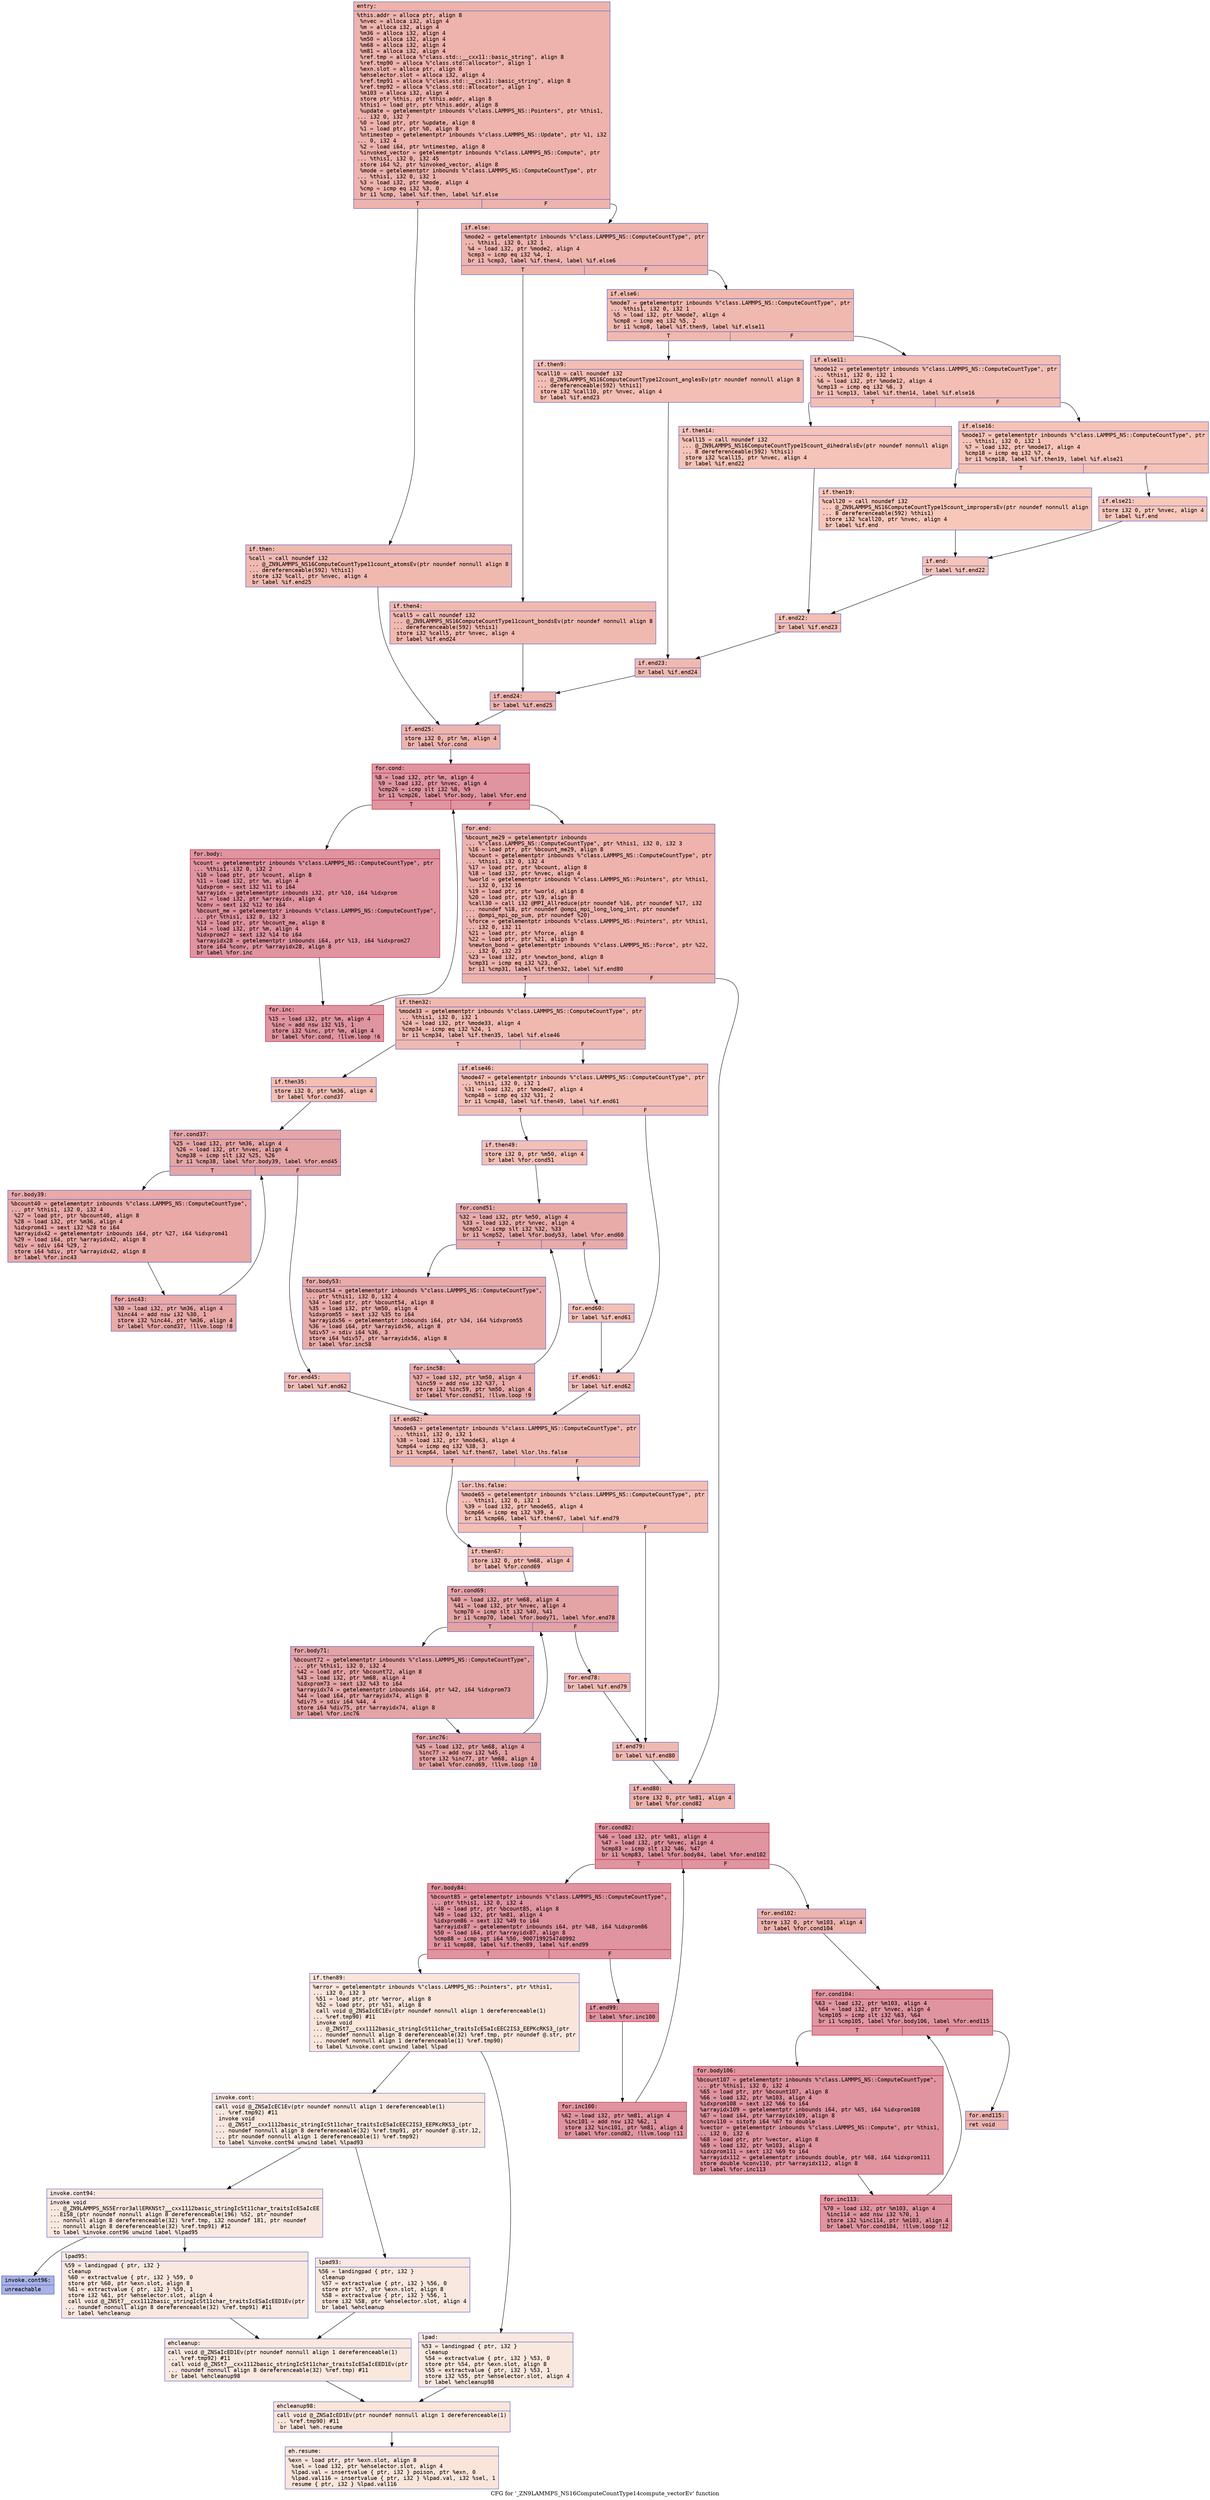 digraph "CFG for '_ZN9LAMMPS_NS16ComputeCountType14compute_vectorEv' function" {
	label="CFG for '_ZN9LAMMPS_NS16ComputeCountType14compute_vectorEv' function";

	Node0x555b7f49bc10 [shape=record,color="#3d50c3ff", style=filled, fillcolor="#d6524470" fontname="Courier",label="{entry:\l|  %this.addr = alloca ptr, align 8\l  %nvec = alloca i32, align 4\l  %m = alloca i32, align 4\l  %m36 = alloca i32, align 4\l  %m50 = alloca i32, align 4\l  %m68 = alloca i32, align 4\l  %m81 = alloca i32, align 4\l  %ref.tmp = alloca %\"class.std::__cxx11::basic_string\", align 8\l  %ref.tmp90 = alloca %\"class.std::allocator\", align 1\l  %exn.slot = alloca ptr, align 8\l  %ehselector.slot = alloca i32, align 4\l  %ref.tmp91 = alloca %\"class.std::__cxx11::basic_string\", align 8\l  %ref.tmp92 = alloca %\"class.std::allocator\", align 1\l  %m103 = alloca i32, align 4\l  store ptr %this, ptr %this.addr, align 8\l  %this1 = load ptr, ptr %this.addr, align 8\l  %update = getelementptr inbounds %\"class.LAMMPS_NS::Pointers\", ptr %this1,\l... i32 0, i32 7\l  %0 = load ptr, ptr %update, align 8\l  %1 = load ptr, ptr %0, align 8\l  %ntimestep = getelementptr inbounds %\"class.LAMMPS_NS::Update\", ptr %1, i32\l... 0, i32 4\l  %2 = load i64, ptr %ntimestep, align 8\l  %invoked_vector = getelementptr inbounds %\"class.LAMMPS_NS::Compute\", ptr\l... %this1, i32 0, i32 45\l  store i64 %2, ptr %invoked_vector, align 8\l  %mode = getelementptr inbounds %\"class.LAMMPS_NS::ComputeCountType\", ptr\l... %this1, i32 0, i32 1\l  %3 = load i32, ptr %mode, align 4\l  %cmp = icmp eq i32 %3, 0\l  br i1 %cmp, label %if.then, label %if.else\l|{<s0>T|<s1>F}}"];
	Node0x555b7f49bc10:s0 -> Node0x555b7f49d250[tooltip="entry -> if.then\nProbability 37.50%" ];
	Node0x555b7f49bc10:s1 -> Node0x555b7f49d2c0[tooltip="entry -> if.else\nProbability 62.50%" ];
	Node0x555b7f49d250 [shape=record,color="#3d50c3ff", style=filled, fillcolor="#de614d70" fontname="Courier",label="{if.then:\l|  %call = call noundef i32\l... @_ZN9LAMMPS_NS16ComputeCountType11count_atomsEv(ptr noundef nonnull align 8\l... dereferenceable(592) %this1)\l  store i32 %call, ptr %nvec, align 4\l  br label %if.end25\l}"];
	Node0x555b7f49d250 -> Node0x555b7f49c6f0[tooltip="if.then -> if.end25\nProbability 100.00%" ];
	Node0x555b7f49d2c0 [shape=record,color="#3d50c3ff", style=filled, fillcolor="#d8564670" fontname="Courier",label="{if.else:\l|  %mode2 = getelementptr inbounds %\"class.LAMMPS_NS::ComputeCountType\", ptr\l... %this1, i32 0, i32 1\l  %4 = load i32, ptr %mode2, align 4\l  %cmp3 = icmp eq i32 %4, 1\l  br i1 %cmp3, label %if.then4, label %if.else6\l|{<s0>T|<s1>F}}"];
	Node0x555b7f49d2c0:s0 -> Node0x555b7f49daa0[tooltip="if.else -> if.then4\nProbability 50.00%" ];
	Node0x555b7f49d2c0:s1 -> Node0x555b7f49db20[tooltip="if.else -> if.else6\nProbability 50.00%" ];
	Node0x555b7f49daa0 [shape=record,color="#3d50c3ff", style=filled, fillcolor="#de614d70" fontname="Courier",label="{if.then4:\l|  %call5 = call noundef i32\l... @_ZN9LAMMPS_NS16ComputeCountType11count_bondsEv(ptr noundef nonnull align 8\l... dereferenceable(592) %this1)\l  store i32 %call5, ptr %nvec, align 4\l  br label %if.end24\l}"];
	Node0x555b7f49daa0 -> Node0x555b7f49dec0[tooltip="if.then4 -> if.end24\nProbability 100.00%" ];
	Node0x555b7f49db20 [shape=record,color="#3d50c3ff", style=filled, fillcolor="#de614d70" fontname="Courier",label="{if.else6:\l|  %mode7 = getelementptr inbounds %\"class.LAMMPS_NS::ComputeCountType\", ptr\l... %this1, i32 0, i32 1\l  %5 = load i32, ptr %mode7, align 4\l  %cmp8 = icmp eq i32 %5, 2\l  br i1 %cmp8, label %if.then9, label %if.else11\l|{<s0>T|<s1>F}}"];
	Node0x555b7f49db20:s0 -> Node0x555b7f49e1c0[tooltip="if.else6 -> if.then9\nProbability 50.00%" ];
	Node0x555b7f49db20:s1 -> Node0x555b7f49e240[tooltip="if.else6 -> if.else11\nProbability 50.00%" ];
	Node0x555b7f49e1c0 [shape=record,color="#3d50c3ff", style=filled, fillcolor="#e36c5570" fontname="Courier",label="{if.then9:\l|  %call10 = call noundef i32\l... @_ZN9LAMMPS_NS16ComputeCountType12count_anglesEv(ptr noundef nonnull align 8\l... dereferenceable(592) %this1)\l  store i32 %call10, ptr %nvec, align 4\l  br label %if.end23\l}"];
	Node0x555b7f49e1c0 -> Node0x555b7f49e5e0[tooltip="if.then9 -> if.end23\nProbability 100.00%" ];
	Node0x555b7f49e240 [shape=record,color="#3d50c3ff", style=filled, fillcolor="#e36c5570" fontname="Courier",label="{if.else11:\l|  %mode12 = getelementptr inbounds %\"class.LAMMPS_NS::ComputeCountType\", ptr\l... %this1, i32 0, i32 1\l  %6 = load i32, ptr %mode12, align 4\l  %cmp13 = icmp eq i32 %6, 3\l  br i1 %cmp13, label %if.then14, label %if.else16\l|{<s0>T|<s1>F}}"];
	Node0x555b7f49e240:s0 -> Node0x555b7f49e940[tooltip="if.else11 -> if.then14\nProbability 50.00%" ];
	Node0x555b7f49e240:s1 -> Node0x555b7f49e9c0[tooltip="if.else11 -> if.else16\nProbability 50.00%" ];
	Node0x555b7f49e940 [shape=record,color="#3d50c3ff", style=filled, fillcolor="#e8765c70" fontname="Courier",label="{if.then14:\l|  %call15 = call noundef i32\l... @_ZN9LAMMPS_NS16ComputeCountType15count_dihedralsEv(ptr noundef nonnull align\l... 8 dereferenceable(592) %this1)\l  store i32 %call15, ptr %nvec, align 4\l  br label %if.end22\l}"];
	Node0x555b7f49e940 -> Node0x555b7f49edc0[tooltip="if.then14 -> if.end22\nProbability 100.00%" ];
	Node0x555b7f49e9c0 [shape=record,color="#3d50c3ff", style=filled, fillcolor="#e8765c70" fontname="Courier",label="{if.else16:\l|  %mode17 = getelementptr inbounds %\"class.LAMMPS_NS::ComputeCountType\", ptr\l... %this1, i32 0, i32 1\l  %7 = load i32, ptr %mode17, align 4\l  %cmp18 = icmp eq i32 %7, 4\l  br i1 %cmp18, label %if.then19, label %if.else21\l|{<s0>T|<s1>F}}"];
	Node0x555b7f49e9c0:s0 -> Node0x555b7f49f120[tooltip="if.else16 -> if.then19\nProbability 50.00%" ];
	Node0x555b7f49e9c0:s1 -> Node0x555b7f49f1a0[tooltip="if.else16 -> if.else21\nProbability 50.00%" ];
	Node0x555b7f49f120 [shape=record,color="#3d50c3ff", style=filled, fillcolor="#ec7f6370" fontname="Courier",label="{if.then19:\l|  %call20 = call noundef i32\l... @_ZN9LAMMPS_NS16ComputeCountType15count_impropersEv(ptr noundef nonnull align\l... 8 dereferenceable(592) %this1)\l  store i32 %call20, ptr %nvec, align 4\l  br label %if.end\l}"];
	Node0x555b7f49f120 -> Node0x555b7f49fbc0[tooltip="if.then19 -> if.end\nProbability 100.00%" ];
	Node0x555b7f49f1a0 [shape=record,color="#3d50c3ff", style=filled, fillcolor="#ec7f6370" fontname="Courier",label="{if.else21:\l|  store i32 0, ptr %nvec, align 4\l  br label %if.end\l}"];
	Node0x555b7f49f1a0 -> Node0x555b7f49fbc0[tooltip="if.else21 -> if.end\nProbability 100.00%" ];
	Node0x555b7f49fbc0 [shape=record,color="#3d50c3ff", style=filled, fillcolor="#e8765c70" fontname="Courier",label="{if.end:\l|  br label %if.end22\l}"];
	Node0x555b7f49fbc0 -> Node0x555b7f49edc0[tooltip="if.end -> if.end22\nProbability 100.00%" ];
	Node0x555b7f49edc0 [shape=record,color="#3d50c3ff", style=filled, fillcolor="#e36c5570" fontname="Courier",label="{if.end22:\l|  br label %if.end23\l}"];
	Node0x555b7f49edc0 -> Node0x555b7f49e5e0[tooltip="if.end22 -> if.end23\nProbability 100.00%" ];
	Node0x555b7f49e5e0 [shape=record,color="#3d50c3ff", style=filled, fillcolor="#de614d70" fontname="Courier",label="{if.end23:\l|  br label %if.end24\l}"];
	Node0x555b7f49e5e0 -> Node0x555b7f49dec0[tooltip="if.end23 -> if.end24\nProbability 100.00%" ];
	Node0x555b7f49dec0 [shape=record,color="#3d50c3ff", style=filled, fillcolor="#d8564670" fontname="Courier",label="{if.end24:\l|  br label %if.end25\l}"];
	Node0x555b7f49dec0 -> Node0x555b7f49c6f0[tooltip="if.end24 -> if.end25\nProbability 100.00%" ];
	Node0x555b7f49c6f0 [shape=record,color="#3d50c3ff", style=filled, fillcolor="#d6524470" fontname="Courier",label="{if.end25:\l|  store i32 0, ptr %m, align 4\l  br label %for.cond\l}"];
	Node0x555b7f49c6f0 -> Node0x555b7f4a0070[tooltip="if.end25 -> for.cond\nProbability 100.00%" ];
	Node0x555b7f4a0070 [shape=record,color="#b70d28ff", style=filled, fillcolor="#b70d2870" fontname="Courier",label="{for.cond:\l|  %8 = load i32, ptr %m, align 4\l  %9 = load i32, ptr %nvec, align 4\l  %cmp26 = icmp slt i32 %8, %9\l  br i1 %cmp26, label %for.body, label %for.end\l|{<s0>T|<s1>F}}"];
	Node0x555b7f4a0070:s0 -> Node0x555b7f4a0310[tooltip="for.cond -> for.body\nProbability 96.88%" ];
	Node0x555b7f4a0070:s1 -> Node0x555b7f4a0390[tooltip="for.cond -> for.end\nProbability 3.12%" ];
	Node0x555b7f4a0310 [shape=record,color="#b70d28ff", style=filled, fillcolor="#b70d2870" fontname="Courier",label="{for.body:\l|  %count = getelementptr inbounds %\"class.LAMMPS_NS::ComputeCountType\", ptr\l... %this1, i32 0, i32 2\l  %10 = load ptr, ptr %count, align 8\l  %11 = load i32, ptr %m, align 4\l  %idxprom = sext i32 %11 to i64\l  %arrayidx = getelementptr inbounds i32, ptr %10, i64 %idxprom\l  %12 = load i32, ptr %arrayidx, align 4\l  %conv = sext i32 %12 to i64\l  %bcount_me = getelementptr inbounds %\"class.LAMMPS_NS::ComputeCountType\",\l... ptr %this1, i32 0, i32 3\l  %13 = load ptr, ptr %bcount_me, align 8\l  %14 = load i32, ptr %m, align 4\l  %idxprom27 = sext i32 %14 to i64\l  %arrayidx28 = getelementptr inbounds i64, ptr %13, i64 %idxprom27\l  store i64 %conv, ptr %arrayidx28, align 8\l  br label %for.inc\l}"];
	Node0x555b7f4a0310 -> Node0x555b7f4a0d00[tooltip="for.body -> for.inc\nProbability 100.00%" ];
	Node0x555b7f4a0d00 [shape=record,color="#b70d28ff", style=filled, fillcolor="#b70d2870" fontname="Courier",label="{for.inc:\l|  %15 = load i32, ptr %m, align 4\l  %inc = add nsw i32 %15, 1\l  store i32 %inc, ptr %m, align 4\l  br label %for.cond, !llvm.loop !6\l}"];
	Node0x555b7f4a0d00 -> Node0x555b7f4a0070[tooltip="for.inc -> for.cond\nProbability 100.00%" ];
	Node0x555b7f4a0390 [shape=record,color="#3d50c3ff", style=filled, fillcolor="#d6524470" fontname="Courier",label="{for.end:\l|  %bcount_me29 = getelementptr inbounds\l... %\"class.LAMMPS_NS::ComputeCountType\", ptr %this1, i32 0, i32 3\l  %16 = load ptr, ptr %bcount_me29, align 8\l  %bcount = getelementptr inbounds %\"class.LAMMPS_NS::ComputeCountType\", ptr\l... %this1, i32 0, i32 4\l  %17 = load ptr, ptr %bcount, align 8\l  %18 = load i32, ptr %nvec, align 4\l  %world = getelementptr inbounds %\"class.LAMMPS_NS::Pointers\", ptr %this1,\l... i32 0, i32 16\l  %19 = load ptr, ptr %world, align 8\l  %20 = load ptr, ptr %19, align 8\l  %call30 = call i32 @MPI_Allreduce(ptr noundef %16, ptr noundef %17, i32\l... noundef %18, ptr noundef @ompi_mpi_long_long_int, ptr noundef\l... @ompi_mpi_op_sum, ptr noundef %20)\l  %force = getelementptr inbounds %\"class.LAMMPS_NS::Pointers\", ptr %this1,\l... i32 0, i32 11\l  %21 = load ptr, ptr %force, align 8\l  %22 = load ptr, ptr %21, align 8\l  %newton_bond = getelementptr inbounds %\"class.LAMMPS_NS::Force\", ptr %22,\l... i32 0, i32 23\l  %23 = load i32, ptr %newton_bond, align 8\l  %cmp31 = icmp eq i32 %23, 0\l  br i1 %cmp31, label %if.then32, label %if.end80\l|{<s0>T|<s1>F}}"];
	Node0x555b7f4a0390:s0 -> Node0x555b7f4a1c40[tooltip="for.end -> if.then32\nProbability 37.50%" ];
	Node0x555b7f4a0390:s1 -> Node0x555b7f4a1c90[tooltip="for.end -> if.end80\nProbability 62.50%" ];
	Node0x555b7f4a1c40 [shape=record,color="#3d50c3ff", style=filled, fillcolor="#de614d70" fontname="Courier",label="{if.then32:\l|  %mode33 = getelementptr inbounds %\"class.LAMMPS_NS::ComputeCountType\", ptr\l... %this1, i32 0, i32 1\l  %24 = load i32, ptr %mode33, align 4\l  %cmp34 = icmp eq i32 %24, 1\l  br i1 %cmp34, label %if.then35, label %if.else46\l|{<s0>T|<s1>F}}"];
	Node0x555b7f4a1c40:s0 -> Node0x555b7f4a1fd0[tooltip="if.then32 -> if.then35\nProbability 50.00%" ];
	Node0x555b7f4a1c40:s1 -> Node0x555b7f4a2050[tooltip="if.then32 -> if.else46\nProbability 50.00%" ];
	Node0x555b7f4a1fd0 [shape=record,color="#3d50c3ff", style=filled, fillcolor="#e36c5570" fontname="Courier",label="{if.then35:\l|  store i32 0, ptr %m36, align 4\l  br label %for.cond37\l}"];
	Node0x555b7f4a1fd0 -> Node0x555b7f4a2220[tooltip="if.then35 -> for.cond37\nProbability 100.00%" ];
	Node0x555b7f4a2220 [shape=record,color="#3d50c3ff", style=filled, fillcolor="#c5333470" fontname="Courier",label="{for.cond37:\l|  %25 = load i32, ptr %m36, align 4\l  %26 = load i32, ptr %nvec, align 4\l  %cmp38 = icmp slt i32 %25, %26\l  br i1 %cmp38, label %for.body39, label %for.end45\l|{<s0>T|<s1>F}}"];
	Node0x555b7f4a2220:s0 -> Node0x555b7f4a24c0[tooltip="for.cond37 -> for.body39\nProbability 96.88%" ];
	Node0x555b7f4a2220:s1 -> Node0x555b7f4a2540[tooltip="for.cond37 -> for.end45\nProbability 3.12%" ];
	Node0x555b7f4a24c0 [shape=record,color="#3d50c3ff", style=filled, fillcolor="#ca3b3770" fontname="Courier",label="{for.body39:\l|  %bcount40 = getelementptr inbounds %\"class.LAMMPS_NS::ComputeCountType\",\l... ptr %this1, i32 0, i32 4\l  %27 = load ptr, ptr %bcount40, align 8\l  %28 = load i32, ptr %m36, align 4\l  %idxprom41 = sext i32 %28 to i64\l  %arrayidx42 = getelementptr inbounds i64, ptr %27, i64 %idxprom41\l  %29 = load i64, ptr %arrayidx42, align 8\l  %div = sdiv i64 %29, 2\l  store i64 %div, ptr %arrayidx42, align 8\l  br label %for.inc43\l}"];
	Node0x555b7f4a24c0 -> Node0x555b7f4a2ba0[tooltip="for.body39 -> for.inc43\nProbability 100.00%" ];
	Node0x555b7f4a2ba0 [shape=record,color="#3d50c3ff", style=filled, fillcolor="#ca3b3770" fontname="Courier",label="{for.inc43:\l|  %30 = load i32, ptr %m36, align 4\l  %inc44 = add nsw i32 %30, 1\l  store i32 %inc44, ptr %m36, align 4\l  br label %for.cond37, !llvm.loop !8\l}"];
	Node0x555b7f4a2ba0 -> Node0x555b7f4a2220[tooltip="for.inc43 -> for.cond37\nProbability 100.00%" ];
	Node0x555b7f4a2540 [shape=record,color="#3d50c3ff", style=filled, fillcolor="#e36c5570" fontname="Courier",label="{for.end45:\l|  br label %if.end62\l}"];
	Node0x555b7f4a2540 -> Node0x555b7f4a3020[tooltip="for.end45 -> if.end62\nProbability 100.00%" ];
	Node0x555b7f4a2050 [shape=record,color="#3d50c3ff", style=filled, fillcolor="#e36c5570" fontname="Courier",label="{if.else46:\l|  %mode47 = getelementptr inbounds %\"class.LAMMPS_NS::ComputeCountType\", ptr\l... %this1, i32 0, i32 1\l  %31 = load i32, ptr %mode47, align 4\l  %cmp48 = icmp eq i32 %31, 2\l  br i1 %cmp48, label %if.then49, label %if.end61\l|{<s0>T|<s1>F}}"];
	Node0x555b7f4a2050:s0 -> Node0x555b7f4a3320[tooltip="if.else46 -> if.then49\nProbability 50.00%" ];
	Node0x555b7f4a2050:s1 -> Node0x555b7f4a33a0[tooltip="if.else46 -> if.end61\nProbability 50.00%" ];
	Node0x555b7f4a3320 [shape=record,color="#3d50c3ff", style=filled, fillcolor="#e5705870" fontname="Courier",label="{if.then49:\l|  store i32 0, ptr %m50, align 4\l  br label %for.cond51\l}"];
	Node0x555b7f4a3320 -> Node0x555b7f4a3570[tooltip="if.then49 -> for.cond51\nProbability 100.00%" ];
	Node0x555b7f4a3570 [shape=record,color="#3d50c3ff", style=filled, fillcolor="#cc403a70" fontname="Courier",label="{for.cond51:\l|  %32 = load i32, ptr %m50, align 4\l  %33 = load i32, ptr %nvec, align 4\l  %cmp52 = icmp slt i32 %32, %33\l  br i1 %cmp52, label %for.body53, label %for.end60\l|{<s0>T|<s1>F}}"];
	Node0x555b7f4a3570:s0 -> Node0x555b7f4a3810[tooltip="for.cond51 -> for.body53\nProbability 96.88%" ];
	Node0x555b7f4a3570:s1 -> Node0x555b7f4a3890[tooltip="for.cond51 -> for.end60\nProbability 3.12%" ];
	Node0x555b7f4a3810 [shape=record,color="#3d50c3ff", style=filled, fillcolor="#cc403a70" fontname="Courier",label="{for.body53:\l|  %bcount54 = getelementptr inbounds %\"class.LAMMPS_NS::ComputeCountType\",\l... ptr %this1, i32 0, i32 4\l  %34 = load ptr, ptr %bcount54, align 8\l  %35 = load i32, ptr %m50, align 4\l  %idxprom55 = sext i32 %35 to i64\l  %arrayidx56 = getelementptr inbounds i64, ptr %34, i64 %idxprom55\l  %36 = load i64, ptr %arrayidx56, align 8\l  %div57 = sdiv i64 %36, 3\l  store i64 %div57, ptr %arrayidx56, align 8\l  br label %for.inc58\l}"];
	Node0x555b7f4a3810 -> Node0x555b7f49f7a0[tooltip="for.body53 -> for.inc58\nProbability 100.00%" ];
	Node0x555b7f49f7a0 [shape=record,color="#3d50c3ff", style=filled, fillcolor="#cc403a70" fontname="Courier",label="{for.inc58:\l|  %37 = load i32, ptr %m50, align 4\l  %inc59 = add nsw i32 %37, 1\l  store i32 %inc59, ptr %m50, align 4\l  br label %for.cond51, !llvm.loop !9\l}"];
	Node0x555b7f49f7a0 -> Node0x555b7f4a3570[tooltip="for.inc58 -> for.cond51\nProbability 100.00%" ];
	Node0x555b7f4a3890 [shape=record,color="#3d50c3ff", style=filled, fillcolor="#e5705870" fontname="Courier",label="{for.end60:\l|  br label %if.end61\l}"];
	Node0x555b7f4a3890 -> Node0x555b7f4a33a0[tooltip="for.end60 -> if.end61\nProbability 100.00%" ];
	Node0x555b7f4a33a0 [shape=record,color="#3d50c3ff", style=filled, fillcolor="#e36c5570" fontname="Courier",label="{if.end61:\l|  br label %if.end62\l}"];
	Node0x555b7f4a33a0 -> Node0x555b7f4a3020[tooltip="if.end61 -> if.end62\nProbability 100.00%" ];
	Node0x555b7f4a3020 [shape=record,color="#3d50c3ff", style=filled, fillcolor="#de614d70" fontname="Courier",label="{if.end62:\l|  %mode63 = getelementptr inbounds %\"class.LAMMPS_NS::ComputeCountType\", ptr\l... %this1, i32 0, i32 1\l  %38 = load i32, ptr %mode63, align 4\l  %cmp64 = icmp eq i32 %38, 3\l  br i1 %cmp64, label %if.then67, label %lor.lhs.false\l|{<s0>T|<s1>F}}"];
	Node0x555b7f4a3020:s0 -> Node0x555b7f4a4c70[tooltip="if.end62 -> if.then67\nProbability 50.00%" ];
	Node0x555b7f4a3020:s1 -> Node0x555b7f4a4cf0[tooltip="if.end62 -> lor.lhs.false\nProbability 50.00%" ];
	Node0x555b7f4a4cf0 [shape=record,color="#3d50c3ff", style=filled, fillcolor="#e36c5570" fontname="Courier",label="{lor.lhs.false:\l|  %mode65 = getelementptr inbounds %\"class.LAMMPS_NS::ComputeCountType\", ptr\l... %this1, i32 0, i32 1\l  %39 = load i32, ptr %mode65, align 4\l  %cmp66 = icmp eq i32 %39, 4\l  br i1 %cmp66, label %if.then67, label %if.end79\l|{<s0>T|<s1>F}}"];
	Node0x555b7f4a4cf0:s0 -> Node0x555b7f4a4c70[tooltip="lor.lhs.false -> if.then67\nProbability 50.00%" ];
	Node0x555b7f4a4cf0:s1 -> Node0x555b7f4a5030[tooltip="lor.lhs.false -> if.end79\nProbability 50.00%" ];
	Node0x555b7f4a4c70 [shape=record,color="#3d50c3ff", style=filled, fillcolor="#e1675170" fontname="Courier",label="{if.then67:\l|  store i32 0, ptr %m68, align 4\l  br label %for.cond69\l}"];
	Node0x555b7f4a4c70 -> Node0x555b7f4a5200[tooltip="if.then67 -> for.cond69\nProbability 100.00%" ];
	Node0x555b7f4a5200 [shape=record,color="#3d50c3ff", style=filled, fillcolor="#c32e3170" fontname="Courier",label="{for.cond69:\l|  %40 = load i32, ptr %m68, align 4\l  %41 = load i32, ptr %nvec, align 4\l  %cmp70 = icmp slt i32 %40, %41\l  br i1 %cmp70, label %for.body71, label %for.end78\l|{<s0>T|<s1>F}}"];
	Node0x555b7f4a5200:s0 -> Node0x555b7f4a54a0[tooltip="for.cond69 -> for.body71\nProbability 96.88%" ];
	Node0x555b7f4a5200:s1 -> Node0x555b7f4a5520[tooltip="for.cond69 -> for.end78\nProbability 3.12%" ];
	Node0x555b7f4a54a0 [shape=record,color="#3d50c3ff", style=filled, fillcolor="#c32e3170" fontname="Courier",label="{for.body71:\l|  %bcount72 = getelementptr inbounds %\"class.LAMMPS_NS::ComputeCountType\",\l... ptr %this1, i32 0, i32 4\l  %42 = load ptr, ptr %bcount72, align 8\l  %43 = load i32, ptr %m68, align 4\l  %idxprom73 = sext i32 %43 to i64\l  %arrayidx74 = getelementptr inbounds i64, ptr %42, i64 %idxprom73\l  %44 = load i64, ptr %arrayidx74, align 8\l  %div75 = sdiv i64 %44, 4\l  store i64 %div75, ptr %arrayidx74, align 8\l  br label %for.inc76\l}"];
	Node0x555b7f4a54a0 -> Node0x555b7f4a5b80[tooltip="for.body71 -> for.inc76\nProbability 100.00%" ];
	Node0x555b7f4a5b80 [shape=record,color="#3d50c3ff", style=filled, fillcolor="#c32e3170" fontname="Courier",label="{for.inc76:\l|  %45 = load i32, ptr %m68, align 4\l  %inc77 = add nsw i32 %45, 1\l  store i32 %inc77, ptr %m68, align 4\l  br label %for.cond69, !llvm.loop !10\l}"];
	Node0x555b7f4a5b80 -> Node0x555b7f4a5200[tooltip="for.inc76 -> for.cond69\nProbability 100.00%" ];
	Node0x555b7f4a5520 [shape=record,color="#3d50c3ff", style=filled, fillcolor="#e1675170" fontname="Courier",label="{for.end78:\l|  br label %if.end79\l}"];
	Node0x555b7f4a5520 -> Node0x555b7f4a5030[tooltip="for.end78 -> if.end79\nProbability 100.00%" ];
	Node0x555b7f4a5030 [shape=record,color="#3d50c3ff", style=filled, fillcolor="#de614d70" fontname="Courier",label="{if.end79:\l|  br label %if.end80\l}"];
	Node0x555b7f4a5030 -> Node0x555b7f4a1c90[tooltip="if.end79 -> if.end80\nProbability 100.00%" ];
	Node0x555b7f4a1c90 [shape=record,color="#3d50c3ff", style=filled, fillcolor="#d6524470" fontname="Courier",label="{if.end80:\l|  store i32 0, ptr %m81, align 4\l  br label %for.cond82\l}"];
	Node0x555b7f4a1c90 -> Node0x555b7f4a6180[tooltip="if.end80 -> for.cond82\nProbability 100.00%" ];
	Node0x555b7f4a6180 [shape=record,color="#b70d28ff", style=filled, fillcolor="#b70d2870" fontname="Courier",label="{for.cond82:\l|  %46 = load i32, ptr %m81, align 4\l  %47 = load i32, ptr %nvec, align 4\l  %cmp83 = icmp slt i32 %46, %47\l  br i1 %cmp83, label %for.body84, label %for.end102\l|{<s0>T|<s1>F}}"];
	Node0x555b7f4a6180:s0 -> Node0x555b7f4a6c30[tooltip="for.cond82 -> for.body84\nProbability 96.88%" ];
	Node0x555b7f4a6180:s1 -> Node0x555b7f4a6cb0[tooltip="for.cond82 -> for.end102\nProbability 3.12%" ];
	Node0x555b7f4a6c30 [shape=record,color="#b70d28ff", style=filled, fillcolor="#b70d2870" fontname="Courier",label="{for.body84:\l|  %bcount85 = getelementptr inbounds %\"class.LAMMPS_NS::ComputeCountType\",\l... ptr %this1, i32 0, i32 4\l  %48 = load ptr, ptr %bcount85, align 8\l  %49 = load i32, ptr %m81, align 4\l  %idxprom86 = sext i32 %49 to i64\l  %arrayidx87 = getelementptr inbounds i64, ptr %48, i64 %idxprom86\l  %50 = load i64, ptr %arrayidx87, align 8\l  %cmp88 = icmp sgt i64 %50, 9007199254740992\l  br i1 %cmp88, label %if.then89, label %if.end99\l|{<s0>T|<s1>F}}"];
	Node0x555b7f4a6c30:s0 -> Node0x555b7f4a7270[tooltip="for.body84 -> if.then89\nProbability 0.00%" ];
	Node0x555b7f4a6c30:s1 -> Node0x555b7f4a72f0[tooltip="for.body84 -> if.end99\nProbability 100.00%" ];
	Node0x555b7f4a7270 [shape=record,color="#3d50c3ff", style=filled, fillcolor="#f4c5ad70" fontname="Courier",label="{if.then89:\l|  %error = getelementptr inbounds %\"class.LAMMPS_NS::Pointers\", ptr %this1,\l... i32 0, i32 3\l  %51 = load ptr, ptr %error, align 8\l  %52 = load ptr, ptr %51, align 8\l  call void @_ZNSaIcEC1Ev(ptr noundef nonnull align 1 dereferenceable(1)\l... %ref.tmp90) #11\l  invoke void\l... @_ZNSt7__cxx1112basic_stringIcSt11char_traitsIcESaIcEEC2IS3_EEPKcRKS3_(ptr\l... noundef nonnull align 8 dereferenceable(32) %ref.tmp, ptr noundef @.str, ptr\l... noundef nonnull align 1 dereferenceable(1) %ref.tmp90)\l          to label %invoke.cont unwind label %lpad\l}"];
	Node0x555b7f4a7270 -> Node0x555b7f4a7780[tooltip="if.then89 -> invoke.cont\nProbability 50.00%" ];
	Node0x555b7f4a7270 -> Node0x555b7f4a7800[tooltip="if.then89 -> lpad\nProbability 50.00%" ];
	Node0x555b7f4a7780 [shape=record,color="#3d50c3ff", style=filled, fillcolor="#f2cab570" fontname="Courier",label="{invoke.cont:\l|  call void @_ZNSaIcEC1Ev(ptr noundef nonnull align 1 dereferenceable(1)\l... %ref.tmp92) #11\l  invoke void\l... @_ZNSt7__cxx1112basic_stringIcSt11char_traitsIcESaIcEEC2IS3_EEPKcRKS3_(ptr\l... noundef nonnull align 8 dereferenceable(32) %ref.tmp91, ptr noundef @.str.12,\l... ptr noundef nonnull align 1 dereferenceable(1) %ref.tmp92)\l          to label %invoke.cont94 unwind label %lpad93\l}"];
	Node0x555b7f4a7780 -> Node0x555b7f4a7b20[tooltip="invoke.cont -> invoke.cont94\nProbability 50.00%" ];
	Node0x555b7f4a7780 -> Node0x555b7f4a7b70[tooltip="invoke.cont -> lpad93\nProbability 50.00%" ];
	Node0x555b7f4a7b20 [shape=record,color="#3d50c3ff", style=filled, fillcolor="#f1ccb870" fontname="Courier",label="{invoke.cont94:\l|  invoke void\l... @_ZN9LAMMPS_NS5Error3allERKNSt7__cxx1112basic_stringIcSt11char_traitsIcESaIcEE\l...EiS8_(ptr noundef nonnull align 8 dereferenceable(196) %52, ptr noundef\l... nonnull align 8 dereferenceable(32) %ref.tmp, i32 noundef 181, ptr noundef\l... nonnull align 8 dereferenceable(32) %ref.tmp91) #12\l          to label %invoke.cont96 unwind label %lpad95\l}"];
	Node0x555b7f4a7b20 -> Node0x555b7f4a7ad0[tooltip="invoke.cont94 -> invoke.cont96\nProbability 0.00%" ];
	Node0x555b7f4a7b20 -> Node0x555b7f4a7dd0[tooltip="invoke.cont94 -> lpad95\nProbability 100.00%" ];
	Node0x555b7f4a7ad0 [shape=record,color="#3d50c3ff", style=filled, fillcolor="#3d50c370" fontname="Courier",label="{invoke.cont96:\l|  unreachable\l}"];
	Node0x555b7f4a7800 [shape=record,color="#3d50c3ff", style=filled, fillcolor="#f2cab570" fontname="Courier",label="{lpad:\l|  %53 = landingpad \{ ptr, i32 \}\l          cleanup\l  %54 = extractvalue \{ ptr, i32 \} %53, 0\l  store ptr %54, ptr %exn.slot, align 8\l  %55 = extractvalue \{ ptr, i32 \} %53, 1\l  store i32 %55, ptr %ehselector.slot, align 4\l  br label %ehcleanup98\l}"];
	Node0x555b7f4a7800 -> Node0x555b7f4a8390[tooltip="lpad -> ehcleanup98\nProbability 100.00%" ];
	Node0x555b7f4a7b70 [shape=record,color="#3d50c3ff", style=filled, fillcolor="#f1ccb870" fontname="Courier",label="{lpad93:\l|  %56 = landingpad \{ ptr, i32 \}\l          cleanup\l  %57 = extractvalue \{ ptr, i32 \} %56, 0\l  store ptr %57, ptr %exn.slot, align 8\l  %58 = extractvalue \{ ptr, i32 \} %56, 1\l  store i32 %58, ptr %ehselector.slot, align 4\l  br label %ehcleanup\l}"];
	Node0x555b7f4a7b70 -> Node0x555b7f4a86e0[tooltip="lpad93 -> ehcleanup\nProbability 100.00%" ];
	Node0x555b7f4a7dd0 [shape=record,color="#3d50c3ff", style=filled, fillcolor="#f1ccb870" fontname="Courier",label="{lpad95:\l|  %59 = landingpad \{ ptr, i32 \}\l          cleanup\l  %60 = extractvalue \{ ptr, i32 \} %59, 0\l  store ptr %60, ptr %exn.slot, align 8\l  %61 = extractvalue \{ ptr, i32 \} %59, 1\l  store i32 %61, ptr %ehselector.slot, align 4\l  call void @_ZNSt7__cxx1112basic_stringIcSt11char_traitsIcESaIcEED1Ev(ptr\l... noundef nonnull align 8 dereferenceable(32) %ref.tmp91) #11\l  br label %ehcleanup\l}"];
	Node0x555b7f4a7dd0 -> Node0x555b7f4a86e0[tooltip="lpad95 -> ehcleanup\nProbability 100.00%" ];
	Node0x555b7f4a86e0 [shape=record,color="#3d50c3ff", style=filled, fillcolor="#f2cab570" fontname="Courier",label="{ehcleanup:\l|  call void @_ZNSaIcED1Ev(ptr noundef nonnull align 1 dereferenceable(1)\l... %ref.tmp92) #11\l  call void @_ZNSt7__cxx1112basic_stringIcSt11char_traitsIcESaIcEED1Ev(ptr\l... noundef nonnull align 8 dereferenceable(32) %ref.tmp) #11\l  br label %ehcleanup98\l}"];
	Node0x555b7f4a86e0 -> Node0x555b7f4a8390[tooltip="ehcleanup -> ehcleanup98\nProbability 100.00%" ];
	Node0x555b7f4a8390 [shape=record,color="#3d50c3ff", style=filled, fillcolor="#f4c5ad70" fontname="Courier",label="{ehcleanup98:\l|  call void @_ZNSaIcED1Ev(ptr noundef nonnull align 1 dereferenceable(1)\l... %ref.tmp90) #11\l  br label %eh.resume\l}"];
	Node0x555b7f4a8390 -> Node0x555b7f4a8f90[tooltip="ehcleanup98 -> eh.resume\nProbability 100.00%" ];
	Node0x555b7f4a72f0 [shape=record,color="#b70d28ff", style=filled, fillcolor="#b70d2870" fontname="Courier",label="{if.end99:\l|  br label %for.inc100\l}"];
	Node0x555b7f4a72f0 -> Node0x555b7f4a9050[tooltip="if.end99 -> for.inc100\nProbability 100.00%" ];
	Node0x555b7f4a9050 [shape=record,color="#b70d28ff", style=filled, fillcolor="#b70d2870" fontname="Courier",label="{for.inc100:\l|  %62 = load i32, ptr %m81, align 4\l  %inc101 = add nsw i32 %62, 1\l  store i32 %inc101, ptr %m81, align 4\l  br label %for.cond82, !llvm.loop !11\l}"];
	Node0x555b7f4a9050 -> Node0x555b7f4a6180[tooltip="for.inc100 -> for.cond82\nProbability 100.00%" ];
	Node0x555b7f4a6cb0 [shape=record,color="#3d50c3ff", style=filled, fillcolor="#d6524470" fontname="Courier",label="{for.end102:\l|  store i32 0, ptr %m103, align 4\l  br label %for.cond104\l}"];
	Node0x555b7f4a6cb0 -> Node0x555b7f4a9550[tooltip="for.end102 -> for.cond104\nProbability 100.00%" ];
	Node0x555b7f4a9550 [shape=record,color="#b70d28ff", style=filled, fillcolor="#b70d2870" fontname="Courier",label="{for.cond104:\l|  %63 = load i32, ptr %m103, align 4\l  %64 = load i32, ptr %nvec, align 4\l  %cmp105 = icmp slt i32 %63, %64\l  br i1 %cmp105, label %for.body106, label %for.end115\l|{<s0>T|<s1>F}}"];
	Node0x555b7f4a9550:s0 -> Node0x555b7f4a97f0[tooltip="for.cond104 -> for.body106\nProbability 96.88%" ];
	Node0x555b7f4a9550:s1 -> Node0x555b7f4a9870[tooltip="for.cond104 -> for.end115\nProbability 3.12%" ];
	Node0x555b7f4a97f0 [shape=record,color="#b70d28ff", style=filled, fillcolor="#b70d2870" fontname="Courier",label="{for.body106:\l|  %bcount107 = getelementptr inbounds %\"class.LAMMPS_NS::ComputeCountType\",\l... ptr %this1, i32 0, i32 4\l  %65 = load ptr, ptr %bcount107, align 8\l  %66 = load i32, ptr %m103, align 4\l  %idxprom108 = sext i32 %66 to i64\l  %arrayidx109 = getelementptr inbounds i64, ptr %65, i64 %idxprom108\l  %67 = load i64, ptr %arrayidx109, align 8\l  %conv110 = sitofp i64 %67 to double\l  %vector = getelementptr inbounds %\"class.LAMMPS_NS::Compute\", ptr %this1,\l... i32 0, i32 6\l  %68 = load ptr, ptr %vector, align 8\l  %69 = load i32, ptr %m103, align 4\l  %idxprom111 = sext i32 %69 to i64\l  %arrayidx112 = getelementptr inbounds double, ptr %68, i64 %idxprom111\l  store double %conv110, ptr %arrayidx112, align 8\l  br label %for.inc113\l}"];
	Node0x555b7f4a97f0 -> Node0x555b7f4aa200[tooltip="for.body106 -> for.inc113\nProbability 100.00%" ];
	Node0x555b7f4aa200 [shape=record,color="#b70d28ff", style=filled, fillcolor="#b70d2870" fontname="Courier",label="{for.inc113:\l|  %70 = load i32, ptr %m103, align 4\l  %inc114 = add nsw i32 %70, 1\l  store i32 %inc114, ptr %m103, align 4\l  br label %for.cond104, !llvm.loop !12\l}"];
	Node0x555b7f4aa200 -> Node0x555b7f4a9550[tooltip="for.inc113 -> for.cond104\nProbability 100.00%" ];
	Node0x555b7f4a9870 [shape=record,color="#3d50c3ff", style=filled, fillcolor="#d6524470" fontname="Courier",label="{for.end115:\l|  ret void\l}"];
	Node0x555b7f4a8f90 [shape=record,color="#3d50c3ff", style=filled, fillcolor="#f4c5ad70" fontname="Courier",label="{eh.resume:\l|  %exn = load ptr, ptr %exn.slot, align 8\l  %sel = load i32, ptr %ehselector.slot, align 4\l  %lpad.val = insertvalue \{ ptr, i32 \} poison, ptr %exn, 0\l  %lpad.val116 = insertvalue \{ ptr, i32 \} %lpad.val, i32 %sel, 1\l  resume \{ ptr, i32 \} %lpad.val116\l}"];
}
